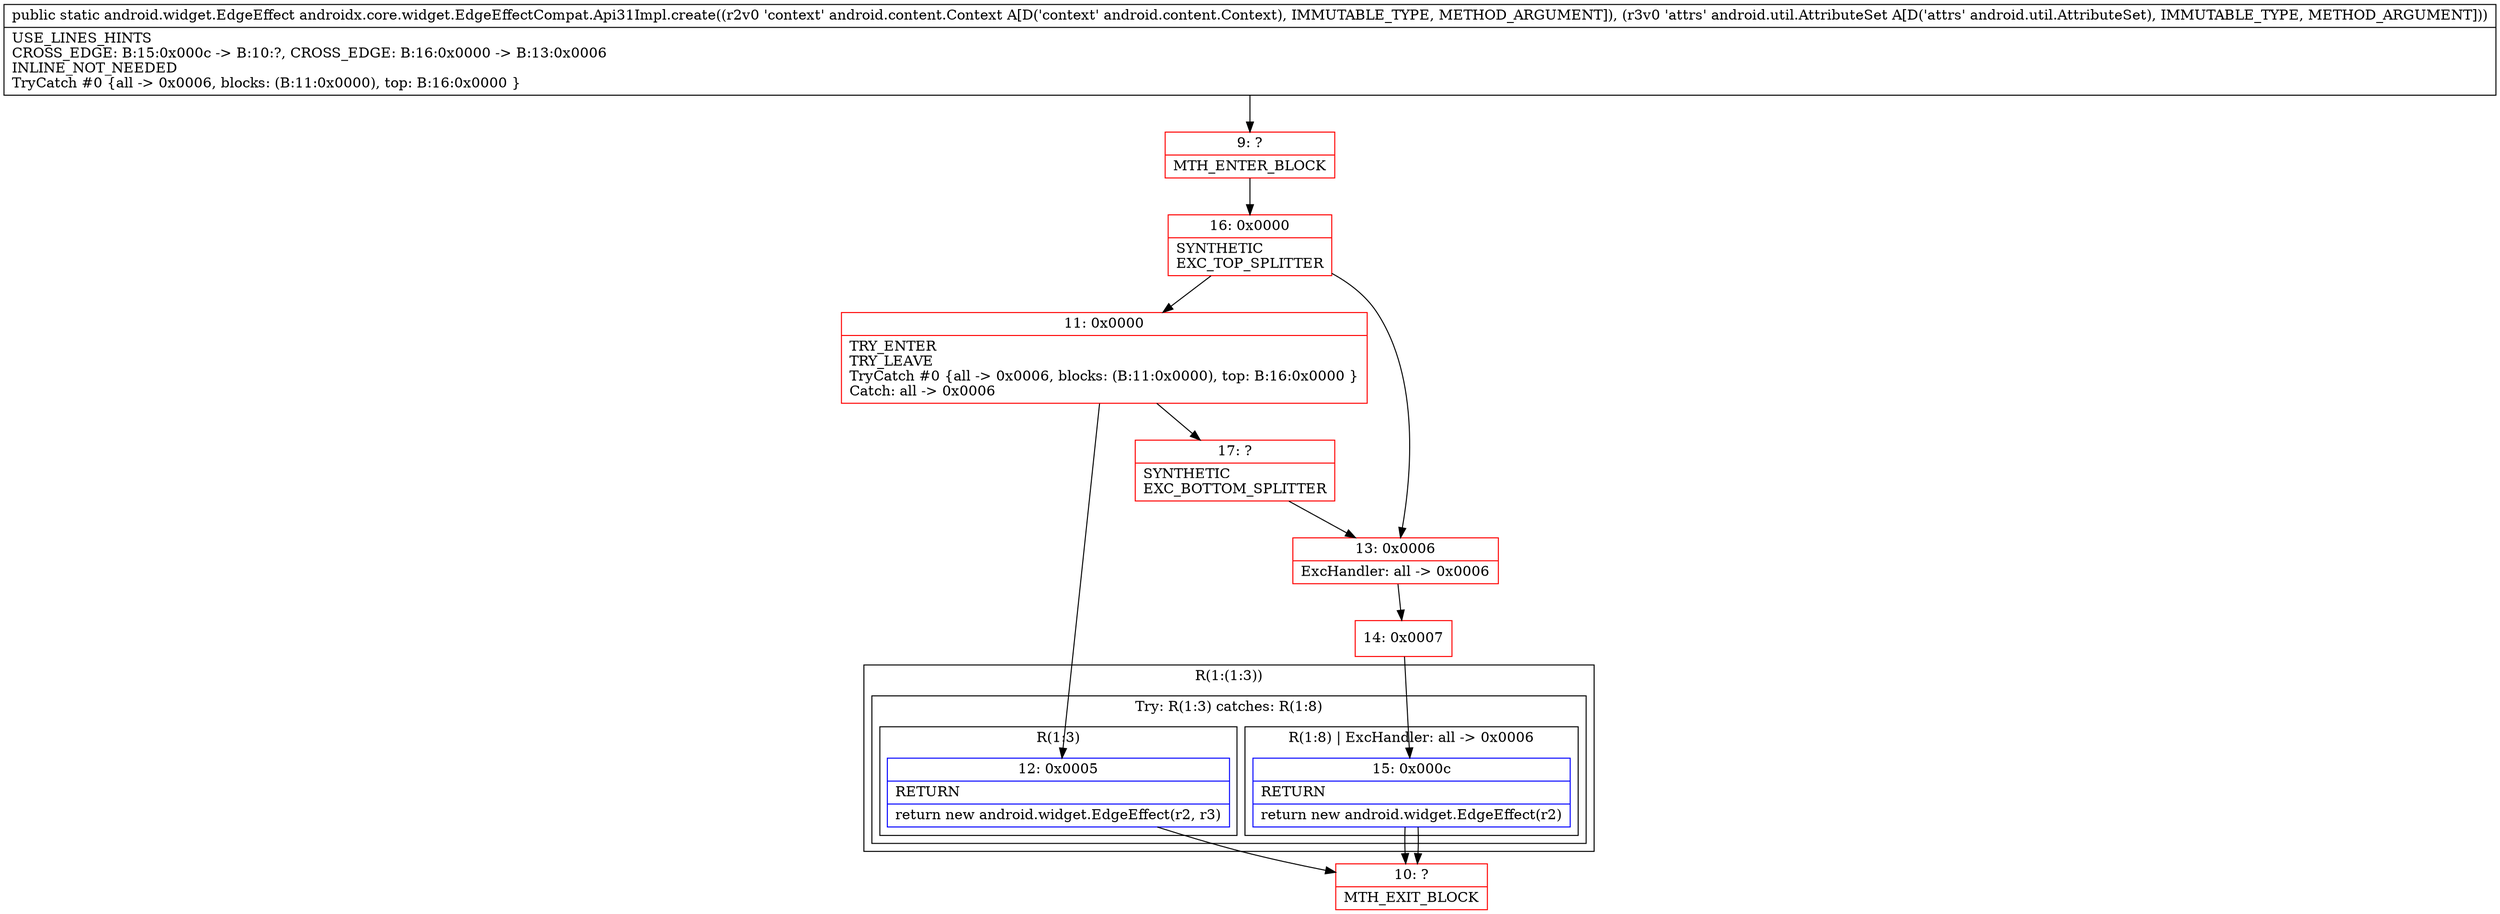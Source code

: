digraph "CFG forandroidx.core.widget.EdgeEffectCompat.Api31Impl.create(Landroid\/content\/Context;Landroid\/util\/AttributeSet;)Landroid\/widget\/EdgeEffect;" {
subgraph cluster_Region_1373762203 {
label = "R(1:(1:3))";
node [shape=record,color=blue];
subgraph cluster_TryCatchRegion_1906729927 {
label = "Try: R(1:3) catches: R(1:8)";
node [shape=record,color=blue];
subgraph cluster_Region_1317784857 {
label = "R(1:3)";
node [shape=record,color=blue];
Node_12 [shape=record,label="{12\:\ 0x0005|RETURN\l|return new android.widget.EdgeEffect(r2, r3)\l}"];
}
subgraph cluster_Region_1421063480 {
label = "R(1:8) | ExcHandler: all \-\> 0x0006\l";
node [shape=record,color=blue];
Node_15 [shape=record,label="{15\:\ 0x000c|RETURN\l|return new android.widget.EdgeEffect(r2)\l}"];
}
}
}
subgraph cluster_Region_1421063480 {
label = "R(1:8) | ExcHandler: all \-\> 0x0006\l";
node [shape=record,color=blue];
Node_15 [shape=record,label="{15\:\ 0x000c|RETURN\l|return new android.widget.EdgeEffect(r2)\l}"];
}
Node_9 [shape=record,color=red,label="{9\:\ ?|MTH_ENTER_BLOCK\l}"];
Node_16 [shape=record,color=red,label="{16\:\ 0x0000|SYNTHETIC\lEXC_TOP_SPLITTER\l}"];
Node_11 [shape=record,color=red,label="{11\:\ 0x0000|TRY_ENTER\lTRY_LEAVE\lTryCatch #0 \{all \-\> 0x0006, blocks: (B:11:0x0000), top: B:16:0x0000 \}\lCatch: all \-\> 0x0006\l}"];
Node_10 [shape=record,color=red,label="{10\:\ ?|MTH_EXIT_BLOCK\l}"];
Node_17 [shape=record,color=red,label="{17\:\ ?|SYNTHETIC\lEXC_BOTTOM_SPLITTER\l}"];
Node_13 [shape=record,color=red,label="{13\:\ 0x0006|ExcHandler: all \-\> 0x0006\l}"];
Node_14 [shape=record,color=red,label="{14\:\ 0x0007}"];
MethodNode[shape=record,label="{public static android.widget.EdgeEffect androidx.core.widget.EdgeEffectCompat.Api31Impl.create((r2v0 'context' android.content.Context A[D('context' android.content.Context), IMMUTABLE_TYPE, METHOD_ARGUMENT]), (r3v0 'attrs' android.util.AttributeSet A[D('attrs' android.util.AttributeSet), IMMUTABLE_TYPE, METHOD_ARGUMENT]))  | USE_LINES_HINTS\lCROSS_EDGE: B:15:0x000c \-\> B:10:?, CROSS_EDGE: B:16:0x0000 \-\> B:13:0x0006\lINLINE_NOT_NEEDED\lTryCatch #0 \{all \-\> 0x0006, blocks: (B:11:0x0000), top: B:16:0x0000 \}\l}"];
MethodNode -> Node_9;Node_12 -> Node_10;
Node_15 -> Node_10;
Node_15 -> Node_10;
Node_9 -> Node_16;
Node_16 -> Node_11;
Node_16 -> Node_13;
Node_11 -> Node_12;
Node_11 -> Node_17;
Node_17 -> Node_13;
Node_13 -> Node_14;
Node_14 -> Node_15;
}

